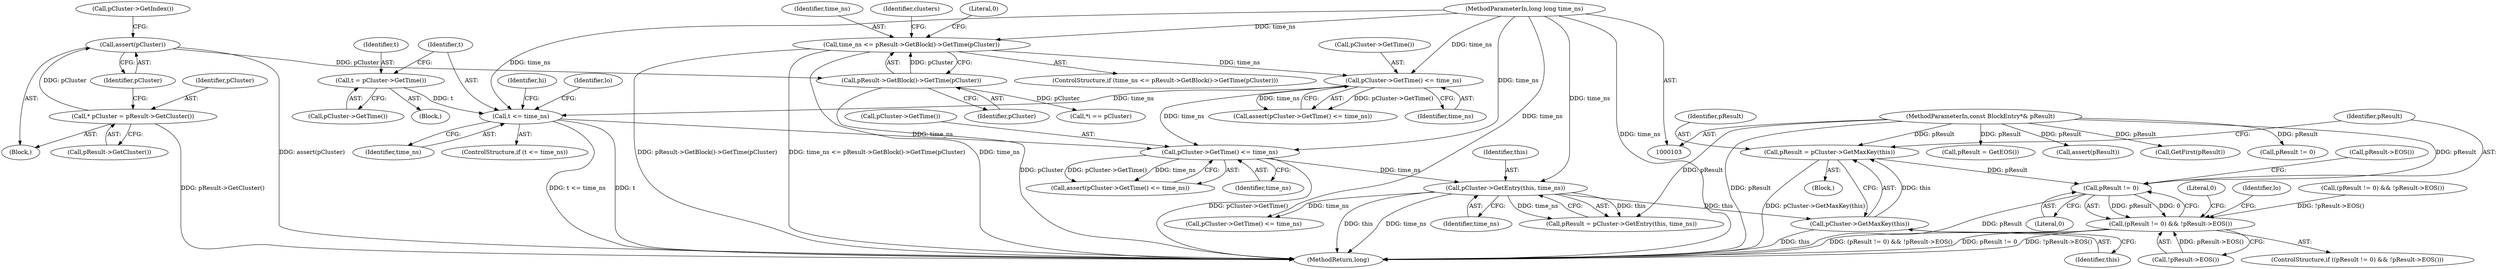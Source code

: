 digraph "1_Android_04839626ed859623901ebd3a5fd483982186b59d_198@pointer" {
"1000293" [label="(Call,pResult != 0)"];
"1000287" [label="(Call,pResult = pCluster->GetMaxKey(this))"];
"1000289" [label="(Call,pCluster->GetMaxKey(this))"];
"1000259" [label="(Call,pCluster->GetEntry(this, time_ns))"];
"1000254" [label="(Call,pCluster->GetTime() <= time_ns)"];
"1000218" [label="(Call,t <= time_ns)"];
"1000214" [label="(Call,t = pCluster->GetTime())"];
"1000169" [label="(Call,pCluster->GetTime() <= time_ns)"];
"1000135" [label="(Call,time_ns <= pResult->GetBlock()->GetTime(pCluster))"];
"1000104" [label="(MethodParameterIn,long long time_ns)"];
"1000137" [label="(Call,pResult->GetBlock()->GetTime(pCluster))"];
"1000128" [label="(Call,assert(pCluster))"];
"1000125" [label="(Call,* pCluster = pResult->GetCluster())"];
"1000105" [label="(MethodParameterIn,const BlockEntry*& pResult)"];
"1000292" [label="(Call,(pResult != 0) && !pResult->EOS())"];
"1000259" [label="(Call,pCluster->GetEntry(this, time_ns))"];
"1000260" [label="(Identifier,this)"];
"1000129" [label="(Identifier,pCluster)"];
"1000299" [label="(Literal,0)"];
"1000140" [label="(Literal,0)"];
"1000256" [label="(Identifier,time_ns)"];
"1000254" [label="(Call,pCluster->GetTime() <= time_ns)"];
"1000118" [label="(Call,assert(pResult))"];
"1000214" [label="(Call,t = pCluster->GetTime())"];
"1000273" [label="(Identifier,lo)"];
"1000293" [label="(Call,pResult != 0)"];
"1000127" [label="(Call,pResult->GetCluster())"];
"1000263" [label="(Call,(pResult != 0) && !pResult->EOS())"];
"1000305" [label="(MethodReturn,long)"];
"1000217" [label="(ControlStructure,if (t <= time_ns))"];
"1000169" [label="(Call,pCluster->GetTime() <= time_ns)"];
"1000295" [label="(Literal,0)"];
"1000220" [label="(Identifier,time_ns)"];
"1000168" [label="(Call,assert(pCluster->GetTime() <= time_ns))"];
"1000128" [label="(Call,assert(pCluster))"];
"1000287" [label="(Call,pResult = pCluster->GetMaxKey(this))"];
"1000104" [label="(MethodParameterIn,long long time_ns)"];
"1000284" [label="(Call,pCluster->GetTime() <= time_ns)"];
"1000288" [label="(Identifier,pResult)"];
"1000170" [label="(Call,pCluster->GetTime())"];
"1000228" [label="(Identifier,hi)"];
"1000135" [label="(Call,time_ns <= pResult->GetBlock()->GetTime(pCluster))"];
"1000134" [label="(ControlStructure,if (time_ns <= pResult->GetBlock()->GetTime(pCluster)))"];
"1000136" [label="(Identifier,time_ns)"];
"1000132" [label="(Call,pCluster->GetIndex())"];
"1000126" [label="(Identifier,pCluster)"];
"1000257" [label="(Call,pResult = pCluster->GetEntry(this, time_ns))"];
"1000189" [label="(Block,)"];
"1000137" [label="(Call,pResult->GetBlock()->GetTime(pCluster))"];
"1000164" [label="(Call,*i == pCluster)"];
"1000216" [label="(Call,pCluster->GetTime())"];
"1000255" [label="(Call,pCluster->GetTime())"];
"1000296" [label="(Call,!pResult->EOS())"];
"1000138" [label="(Identifier,pCluster)"];
"1000125" [label="(Call,* pCluster = pResult->GetCluster())"];
"1000292" [label="(Call,(pResult != 0) && !pResult->EOS())"];
"1000222" [label="(Identifier,lo)"];
"1000290" [label="(Identifier,this)"];
"1000105" [label="(MethodParameterIn,const BlockEntry*& pResult)"];
"1000219" [label="(Identifier,t)"];
"1000142" [label="(Identifier,clusters)"];
"1000275" [label="(Block,)"];
"1000261" [label="(Identifier,time_ns)"];
"1000253" [label="(Call,assert(pCluster->GetTime() <= time_ns))"];
"1000171" [label="(Identifier,time_ns)"];
"1000218" [label="(Call,t <= time_ns)"];
"1000110" [label="(Call,GetFirst(pResult))"];
"1000264" [label="(Call,pResult != 0)"];
"1000300" [label="(Call,pResult = GetEOS())"];
"1000291" [label="(ControlStructure,if ((pResult != 0) && !pResult->EOS()))"];
"1000294" [label="(Identifier,pResult)"];
"1000106" [label="(Block,)"];
"1000289" [label="(Call,pCluster->GetMaxKey(this))"];
"1000297" [label="(Call,pResult->EOS())"];
"1000215" [label="(Identifier,t)"];
"1000293" -> "1000292"  [label="AST: "];
"1000293" -> "1000295"  [label="CFG: "];
"1000294" -> "1000293"  [label="AST: "];
"1000295" -> "1000293"  [label="AST: "];
"1000297" -> "1000293"  [label="CFG: "];
"1000292" -> "1000293"  [label="CFG: "];
"1000293" -> "1000305"  [label="DDG: pResult"];
"1000293" -> "1000292"  [label="DDG: pResult"];
"1000293" -> "1000292"  [label="DDG: 0"];
"1000287" -> "1000293"  [label="DDG: pResult"];
"1000105" -> "1000293"  [label="DDG: pResult"];
"1000287" -> "1000275"  [label="AST: "];
"1000287" -> "1000289"  [label="CFG: "];
"1000288" -> "1000287"  [label="AST: "];
"1000289" -> "1000287"  [label="AST: "];
"1000294" -> "1000287"  [label="CFG: "];
"1000287" -> "1000305"  [label="DDG: pCluster->GetMaxKey(this)"];
"1000289" -> "1000287"  [label="DDG: this"];
"1000105" -> "1000287"  [label="DDG: pResult"];
"1000289" -> "1000290"  [label="CFG: "];
"1000290" -> "1000289"  [label="AST: "];
"1000289" -> "1000305"  [label="DDG: this"];
"1000259" -> "1000289"  [label="DDG: this"];
"1000259" -> "1000257"  [label="AST: "];
"1000259" -> "1000261"  [label="CFG: "];
"1000260" -> "1000259"  [label="AST: "];
"1000261" -> "1000259"  [label="AST: "];
"1000257" -> "1000259"  [label="CFG: "];
"1000259" -> "1000305"  [label="DDG: this"];
"1000259" -> "1000305"  [label="DDG: time_ns"];
"1000259" -> "1000257"  [label="DDG: this"];
"1000259" -> "1000257"  [label="DDG: time_ns"];
"1000254" -> "1000259"  [label="DDG: time_ns"];
"1000104" -> "1000259"  [label="DDG: time_ns"];
"1000259" -> "1000284"  [label="DDG: time_ns"];
"1000254" -> "1000253"  [label="AST: "];
"1000254" -> "1000256"  [label="CFG: "];
"1000255" -> "1000254"  [label="AST: "];
"1000256" -> "1000254"  [label="AST: "];
"1000253" -> "1000254"  [label="CFG: "];
"1000254" -> "1000305"  [label="DDG: pCluster->GetTime()"];
"1000254" -> "1000253"  [label="DDG: pCluster->GetTime()"];
"1000254" -> "1000253"  [label="DDG: time_ns"];
"1000218" -> "1000254"  [label="DDG: time_ns"];
"1000169" -> "1000254"  [label="DDG: time_ns"];
"1000104" -> "1000254"  [label="DDG: time_ns"];
"1000218" -> "1000217"  [label="AST: "];
"1000218" -> "1000220"  [label="CFG: "];
"1000219" -> "1000218"  [label="AST: "];
"1000220" -> "1000218"  [label="AST: "];
"1000222" -> "1000218"  [label="CFG: "];
"1000228" -> "1000218"  [label="CFG: "];
"1000218" -> "1000305"  [label="DDG: t"];
"1000218" -> "1000305"  [label="DDG: t <= time_ns"];
"1000214" -> "1000218"  [label="DDG: t"];
"1000169" -> "1000218"  [label="DDG: time_ns"];
"1000104" -> "1000218"  [label="DDG: time_ns"];
"1000214" -> "1000189"  [label="AST: "];
"1000214" -> "1000216"  [label="CFG: "];
"1000215" -> "1000214"  [label="AST: "];
"1000216" -> "1000214"  [label="AST: "];
"1000219" -> "1000214"  [label="CFG: "];
"1000169" -> "1000168"  [label="AST: "];
"1000169" -> "1000171"  [label="CFG: "];
"1000170" -> "1000169"  [label="AST: "];
"1000171" -> "1000169"  [label="AST: "];
"1000168" -> "1000169"  [label="CFG: "];
"1000169" -> "1000168"  [label="DDG: pCluster->GetTime()"];
"1000169" -> "1000168"  [label="DDG: time_ns"];
"1000135" -> "1000169"  [label="DDG: time_ns"];
"1000104" -> "1000169"  [label="DDG: time_ns"];
"1000135" -> "1000134"  [label="AST: "];
"1000135" -> "1000137"  [label="CFG: "];
"1000136" -> "1000135"  [label="AST: "];
"1000137" -> "1000135"  [label="AST: "];
"1000140" -> "1000135"  [label="CFG: "];
"1000142" -> "1000135"  [label="CFG: "];
"1000135" -> "1000305"  [label="DDG: time_ns <= pResult->GetBlock()->GetTime(pCluster)"];
"1000135" -> "1000305"  [label="DDG: time_ns"];
"1000135" -> "1000305"  [label="DDG: pResult->GetBlock()->GetTime(pCluster)"];
"1000104" -> "1000135"  [label="DDG: time_ns"];
"1000137" -> "1000135"  [label="DDG: pCluster"];
"1000104" -> "1000103"  [label="AST: "];
"1000104" -> "1000305"  [label="DDG: time_ns"];
"1000104" -> "1000284"  [label="DDG: time_ns"];
"1000137" -> "1000138"  [label="CFG: "];
"1000138" -> "1000137"  [label="AST: "];
"1000137" -> "1000305"  [label="DDG: pCluster"];
"1000128" -> "1000137"  [label="DDG: pCluster"];
"1000137" -> "1000164"  [label="DDG: pCluster"];
"1000128" -> "1000106"  [label="AST: "];
"1000128" -> "1000129"  [label="CFG: "];
"1000129" -> "1000128"  [label="AST: "];
"1000132" -> "1000128"  [label="CFG: "];
"1000128" -> "1000305"  [label="DDG: assert(pCluster)"];
"1000125" -> "1000128"  [label="DDG: pCluster"];
"1000125" -> "1000106"  [label="AST: "];
"1000125" -> "1000127"  [label="CFG: "];
"1000126" -> "1000125"  [label="AST: "];
"1000127" -> "1000125"  [label="AST: "];
"1000129" -> "1000125"  [label="CFG: "];
"1000125" -> "1000305"  [label="DDG: pResult->GetCluster()"];
"1000105" -> "1000103"  [label="AST: "];
"1000105" -> "1000305"  [label="DDG: pResult"];
"1000105" -> "1000110"  [label="DDG: pResult"];
"1000105" -> "1000118"  [label="DDG: pResult"];
"1000105" -> "1000257"  [label="DDG: pResult"];
"1000105" -> "1000264"  [label="DDG: pResult"];
"1000105" -> "1000300"  [label="DDG: pResult"];
"1000292" -> "1000291"  [label="AST: "];
"1000292" -> "1000296"  [label="CFG: "];
"1000296" -> "1000292"  [label="AST: "];
"1000273" -> "1000292"  [label="CFG: "];
"1000299" -> "1000292"  [label="CFG: "];
"1000292" -> "1000305"  [label="DDG: (pResult != 0) && !pResult->EOS()"];
"1000292" -> "1000305"  [label="DDG: pResult != 0"];
"1000292" -> "1000305"  [label="DDG: !pResult->EOS()"];
"1000296" -> "1000292"  [label="DDG: pResult->EOS()"];
"1000263" -> "1000292"  [label="DDG: !pResult->EOS()"];
}
